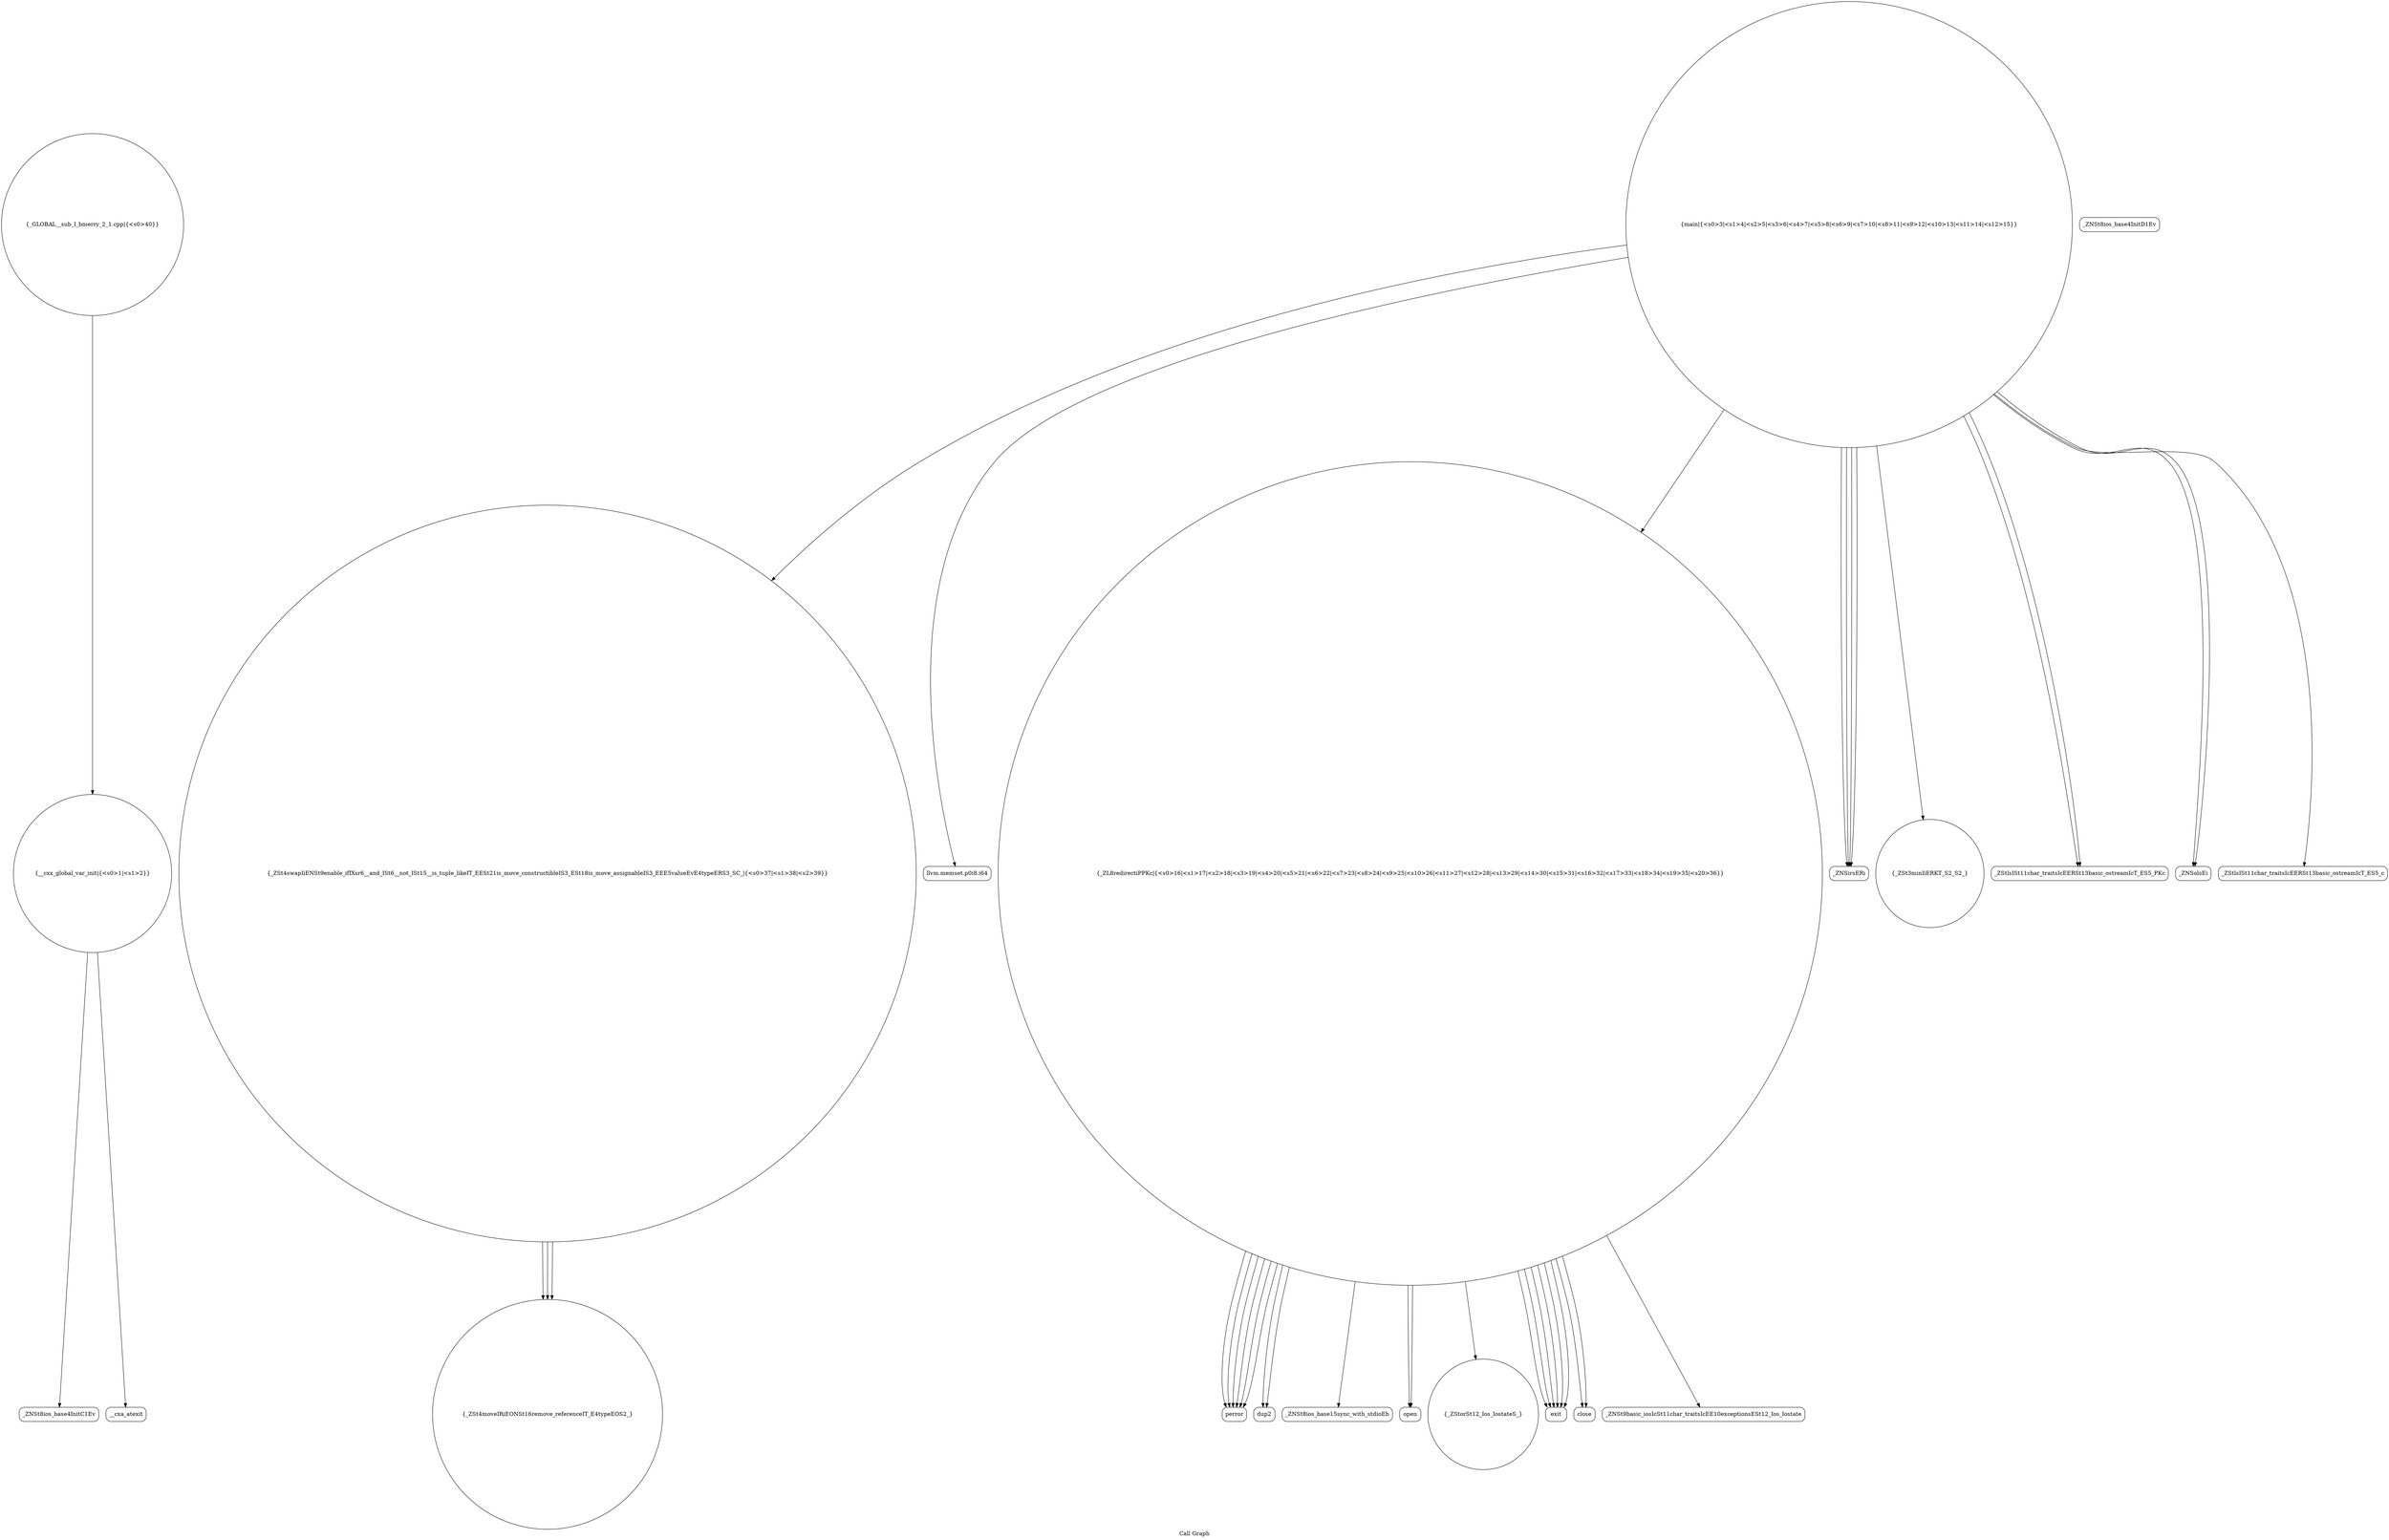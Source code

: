 digraph "Call Graph" {
	label="Call Graph";

	Node0x55c0e31ac1b0 [shape=record,shape=circle,label="{__cxx_global_var_init|{<s0>1|<s1>2}}"];
	Node0x55c0e31ac1b0:s0 -> Node0x55c0e31ac640[color=black];
	Node0x55c0e31ac1b0:s1 -> Node0x55c0e31ac740[color=black];
	Node0x55c0e31ac940 [shape=record,shape=circle,label="{_ZSt4swapIiENSt9enable_ifIXsr6__and_ISt6__not_ISt15__is_tuple_likeIT_EESt21is_move_constructibleIS3_ESt18is_move_assignableIS3_EEE5valueEvE4typeERS3_SC_|{<s0>37|<s1>38|<s2>39}}"];
	Node0x55c0e31ac940:s0 -> Node0x55c0e31ad040[color=black];
	Node0x55c0e31ac940:s1 -> Node0x55c0e31ad040[color=black];
	Node0x55c0e31ac940:s2 -> Node0x55c0e31ad040[color=black];
	Node0x55c0e31accc0 [shape=record,shape=Mrecord,label="{perror}"];
	Node0x55c0e31ad040 [shape=record,shape=circle,label="{_ZSt4moveIRiEONSt16remove_referenceIT_E4typeEOS2_}"];
	Node0x55c0e31ac6c0 [shape=record,shape=Mrecord,label="{_ZNSt8ios_base4InitD1Ev}"];
	Node0x55c0e31aca40 [shape=record,shape=Mrecord,label="{llvm.memset.p0i8.i64}"];
	Node0x55c0e31acdc0 [shape=record,shape=Mrecord,label="{dup2}"];
	Node0x55c0e31ac7c0 [shape=record,shape=circle,label="{main|{<s0>3|<s1>4|<s2>5|<s3>6|<s4>7|<s5>8|<s6>9|<s7>10|<s8>11|<s9>12|<s10>13|<s11>14|<s12>15}}"];
	Node0x55c0e31ac7c0:s0 -> Node0x55c0e31ac840[color=black];
	Node0x55c0e31ac7c0:s1 -> Node0x55c0e31ac8c0[color=black];
	Node0x55c0e31ac7c0:s2 -> Node0x55c0e31ac8c0[color=black];
	Node0x55c0e31ac7c0:s3 -> Node0x55c0e31ac8c0[color=black];
	Node0x55c0e31ac7c0:s4 -> Node0x55c0e31ac8c0[color=black];
	Node0x55c0e31ac7c0:s5 -> Node0x55c0e31ac940[color=black];
	Node0x55c0e31ac7c0:s6 -> Node0x55c0e31ac9c0[color=black];
	Node0x55c0e31ac7c0:s7 -> Node0x55c0e31aca40[color=black];
	Node0x55c0e31ac7c0:s8 -> Node0x55c0e31acb40[color=black];
	Node0x55c0e31ac7c0:s9 -> Node0x55c0e31acbc0[color=black];
	Node0x55c0e31ac7c0:s10 -> Node0x55c0e31acb40[color=black];
	Node0x55c0e31ac7c0:s11 -> Node0x55c0e31acbc0[color=black];
	Node0x55c0e31ac7c0:s12 -> Node0x55c0e31acac0[color=black];
	Node0x55c0e31acb40 [shape=record,shape=Mrecord,label="{_ZStlsISt11char_traitsIcEERSt13basic_ostreamIcT_ES5_PKc}"];
	Node0x55c0e31acec0 [shape=record,shape=Mrecord,label="{_ZNSt8ios_base15sync_with_stdioEb}"];
	Node0x55c0e31ac8c0 [shape=record,shape=Mrecord,label="{_ZNSirsERi}"];
	Node0x55c0e31acc40 [shape=record,shape=Mrecord,label="{open}"];
	Node0x55c0e31acfc0 [shape=record,shape=circle,label="{_ZStorSt12_Ios_IostateS_}"];
	Node0x55c0e31ac640 [shape=record,shape=Mrecord,label="{_ZNSt8ios_base4InitC1Ev}"];
	Node0x55c0e31ac9c0 [shape=record,shape=circle,label="{_ZSt3minIiERKT_S2_S2_}"];
	Node0x55c0e31acd40 [shape=record,shape=Mrecord,label="{exit}"];
	Node0x55c0e31ad0c0 [shape=record,shape=circle,label="{_GLOBAL__sub_I_bmerry_2_1.cpp|{<s0>40}}"];
	Node0x55c0e31ad0c0:s0 -> Node0x55c0e31ac1b0[color=black];
	Node0x55c0e31ac740 [shape=record,shape=Mrecord,label="{__cxa_atexit}"];
	Node0x55c0e31acac0 [shape=record,shape=Mrecord,label="{_ZStlsISt11char_traitsIcEERSt13basic_ostreamIcT_ES5_c}"];
	Node0x55c0e31ace40 [shape=record,shape=Mrecord,label="{close}"];
	Node0x55c0e31ac840 [shape=record,shape=circle,label="{_ZL8redirectiPPKc|{<s0>16|<s1>17|<s2>18|<s3>19|<s4>20|<s5>21|<s6>22|<s7>23|<s8>24|<s9>25|<s10>26|<s11>27|<s12>28|<s13>29|<s14>30|<s15>31|<s16>32|<s17>33|<s18>34|<s19>35|<s20>36}}"];
	Node0x55c0e31ac840:s0 -> Node0x55c0e31acc40[color=black];
	Node0x55c0e31ac840:s1 -> Node0x55c0e31accc0[color=black];
	Node0x55c0e31ac840:s2 -> Node0x55c0e31acd40[color=black];
	Node0x55c0e31ac840:s3 -> Node0x55c0e31acdc0[color=black];
	Node0x55c0e31ac840:s4 -> Node0x55c0e31accc0[color=black];
	Node0x55c0e31ac840:s5 -> Node0x55c0e31acd40[color=black];
	Node0x55c0e31ac840:s6 -> Node0x55c0e31ace40[color=black];
	Node0x55c0e31ac840:s7 -> Node0x55c0e31accc0[color=black];
	Node0x55c0e31ac840:s8 -> Node0x55c0e31acd40[color=black];
	Node0x55c0e31ac840:s9 -> Node0x55c0e31acc40[color=black];
	Node0x55c0e31ac840:s10 -> Node0x55c0e31accc0[color=black];
	Node0x55c0e31ac840:s11 -> Node0x55c0e31acd40[color=black];
	Node0x55c0e31ac840:s12 -> Node0x55c0e31acdc0[color=black];
	Node0x55c0e31ac840:s13 -> Node0x55c0e31accc0[color=black];
	Node0x55c0e31ac840:s14 -> Node0x55c0e31acd40[color=black];
	Node0x55c0e31ac840:s15 -> Node0x55c0e31ace40[color=black];
	Node0x55c0e31ac840:s16 -> Node0x55c0e31accc0[color=black];
	Node0x55c0e31ac840:s17 -> Node0x55c0e31acd40[color=black];
	Node0x55c0e31ac840:s18 -> Node0x55c0e31acec0[color=black];
	Node0x55c0e31ac840:s19 -> Node0x55c0e31acfc0[color=black];
	Node0x55c0e31ac840:s20 -> Node0x55c0e31acf40[color=black];
	Node0x55c0e31acbc0 [shape=record,shape=Mrecord,label="{_ZNSolsEi}"];
	Node0x55c0e31acf40 [shape=record,shape=Mrecord,label="{_ZNSt9basic_iosIcSt11char_traitsIcEE10exceptionsESt12_Ios_Iostate}"];
}
